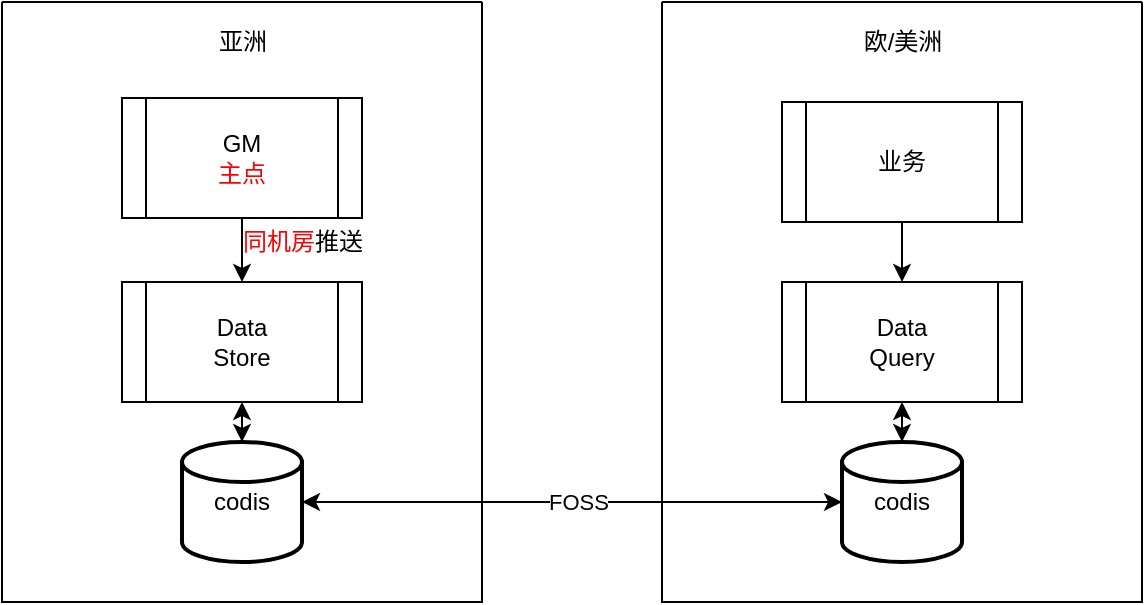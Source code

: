 <mxfile version="16.5.6" type="github">
  <diagram id="dE0KJhFs69BReP3-NwDw" name="Page-1">
    <mxGraphModel dx="1422" dy="771" grid="1" gridSize="10" guides="1" tooltips="1" connect="1" arrows="1" fold="1" page="1" pageScale="1" pageWidth="827" pageHeight="1169" math="0" shadow="0">
      <root>
        <mxCell id="0" />
        <mxCell id="1" parent="0" />
        <mxCell id="a2aKRj5XqUTAodOvIzJf-3" style="edgeStyle=orthogonalEdgeStyle;orthogonalLoop=1;jettySize=auto;html=1;exitX=1;exitY=0.5;exitDx=0;exitDy=0;exitPerimeter=0;rounded=0;startArrow=classic;startFill=1;entryX=0;entryY=0.5;entryDx=0;entryDy=0;entryPerimeter=0;" parent="1" source="a2aKRj5XqUTAodOvIzJf-5" target="a2aKRj5XqUTAodOvIzJf-6" edge="1">
          <mxGeometry relative="1" as="geometry">
            <mxPoint x="560" y="570" as="targetPoint" />
            <mxPoint x="240" y="570" as="sourcePoint" />
          </mxGeometry>
        </mxCell>
        <mxCell id="a2aKRj5XqUTAodOvIzJf-4" value="FOSS" style="edgeLabel;html=1;align=center;verticalAlign=middle;resizable=0;points=[];" parent="a2aKRj5XqUTAodOvIzJf-3" vertex="1" connectable="0">
          <mxGeometry x="-0.119" y="-4" relative="1" as="geometry">
            <mxPoint x="19" y="-4" as="offset" />
          </mxGeometry>
        </mxCell>
        <mxCell id="a2aKRj5XqUTAodOvIzJf-7" value="" style="swimlane;startSize=0;" parent="1" vertex="1">
          <mxGeometry x="120" y="320" width="240" height="300" as="geometry" />
        </mxCell>
        <mxCell id="a2aKRj5XqUTAodOvIzJf-5" value="codis" style="strokeWidth=2;html=1;shape=mxgraph.flowchart.database;whiteSpace=wrap;" parent="a2aKRj5XqUTAodOvIzJf-7" vertex="1">
          <mxGeometry x="90" y="220" width="60" height="60" as="geometry" />
        </mxCell>
        <mxCell id="a2aKRj5XqUTAodOvIzJf-13" style="edgeStyle=orthogonalEdgeStyle;rounded=0;orthogonalLoop=1;jettySize=auto;html=1;exitX=0.5;exitY=1;exitDx=0;exitDy=0;entryX=0.5;entryY=0;entryDx=0;entryDy=0;entryPerimeter=0;startArrow=classic;startFill=1;" parent="a2aKRj5XqUTAodOvIzJf-7" source="a2aKRj5XqUTAodOvIzJf-12" target="a2aKRj5XqUTAodOvIzJf-5" edge="1">
          <mxGeometry relative="1" as="geometry" />
        </mxCell>
        <mxCell id="a2aKRj5XqUTAodOvIzJf-12" value="Data&lt;br&gt;Store" style="shape=process;whiteSpace=wrap;html=1;backgroundOutline=1;" parent="a2aKRj5XqUTAodOvIzJf-7" vertex="1">
          <mxGeometry x="60" y="140" width="120" height="60" as="geometry" />
        </mxCell>
        <mxCell id="a2aKRj5XqUTAodOvIzJf-18" style="edgeStyle=orthogonalEdgeStyle;rounded=0;orthogonalLoop=1;jettySize=auto;html=1;exitX=0.5;exitY=1;exitDx=0;exitDy=0;entryX=0.5;entryY=0;entryDx=0;entryDy=0;startArrow=none;startFill=0;" parent="a2aKRj5XqUTAodOvIzJf-7" source="a2aKRj5XqUTAodOvIzJf-14" target="a2aKRj5XqUTAodOvIzJf-12" edge="1">
          <mxGeometry relative="1" as="geometry" />
        </mxCell>
        <mxCell id="a2aKRj5XqUTAodOvIzJf-14" value="GM&lt;br&gt;&lt;font color=&quot;#ff0000&quot;&gt;主点&lt;/font&gt;" style="shape=process;whiteSpace=wrap;html=1;backgroundOutline=1;" parent="a2aKRj5XqUTAodOvIzJf-7" vertex="1">
          <mxGeometry x="60" y="48" width="120" height="60" as="geometry" />
        </mxCell>
        <mxCell id="a2aKRj5XqUTAodOvIzJf-19" value="&lt;font color=&quot;#ff0000&quot;&gt;同机房&lt;/font&gt;推送" style="text;html=1;align=center;verticalAlign=middle;resizable=0;points=[];autosize=1;strokeColor=none;fillColor=none;" parent="a2aKRj5XqUTAodOvIzJf-7" vertex="1">
          <mxGeometry x="110" y="110" width="80" height="20" as="geometry" />
        </mxCell>
        <mxCell id="a2aKRj5XqUTAodOvIzJf-8" value="亚洲" style="text;html=1;align=center;verticalAlign=middle;resizable=0;points=[];autosize=1;strokeColor=none;fillColor=none;" parent="1" vertex="1">
          <mxGeometry x="220" y="330" width="40" height="20" as="geometry" />
        </mxCell>
        <mxCell id="a2aKRj5XqUTAodOvIzJf-9" value="" style="swimlane;startSize=0;" parent="1" vertex="1">
          <mxGeometry x="450" y="320" width="240" height="300" as="geometry">
            <mxRectangle x="450" y="320" width="50" height="40" as="alternateBounds" />
          </mxGeometry>
        </mxCell>
        <mxCell id="a2aKRj5XqUTAodOvIzJf-17" style="edgeStyle=orthogonalEdgeStyle;rounded=0;orthogonalLoop=1;jettySize=auto;html=1;exitX=0.5;exitY=1;exitDx=0;exitDy=0;entryX=0.5;entryY=0;entryDx=0;entryDy=0;startArrow=none;startFill=0;" parent="a2aKRj5XqUTAodOvIzJf-9" source="a2aKRj5XqUTAodOvIzJf-11" target="a2aKRj5XqUTAodOvIzJf-15" edge="1">
          <mxGeometry relative="1" as="geometry" />
        </mxCell>
        <mxCell id="a2aKRj5XqUTAodOvIzJf-11" value="业务" style="shape=process;whiteSpace=wrap;html=1;backgroundOutline=1;" parent="a2aKRj5XqUTAodOvIzJf-9" vertex="1">
          <mxGeometry x="60" y="50" width="120" height="60" as="geometry" />
        </mxCell>
        <mxCell id="a2aKRj5XqUTAodOvIzJf-16" style="edgeStyle=orthogonalEdgeStyle;rounded=0;orthogonalLoop=1;jettySize=auto;html=1;exitX=0.5;exitY=1;exitDx=0;exitDy=0;entryX=0.5;entryY=0;entryDx=0;entryDy=0;entryPerimeter=0;startArrow=classic;startFill=1;" parent="a2aKRj5XqUTAodOvIzJf-9" source="a2aKRj5XqUTAodOvIzJf-15" target="a2aKRj5XqUTAodOvIzJf-6" edge="1">
          <mxGeometry relative="1" as="geometry" />
        </mxCell>
        <mxCell id="a2aKRj5XqUTAodOvIzJf-15" value="Data&lt;br&gt;Query" style="shape=process;whiteSpace=wrap;html=1;backgroundOutline=1;" parent="a2aKRj5XqUTAodOvIzJf-9" vertex="1">
          <mxGeometry x="60" y="140" width="120" height="60" as="geometry" />
        </mxCell>
        <mxCell id="a2aKRj5XqUTAodOvIzJf-6" value="codis" style="strokeWidth=2;html=1;shape=mxgraph.flowchart.database;whiteSpace=wrap;" parent="a2aKRj5XqUTAodOvIzJf-9" vertex="1">
          <mxGeometry x="90" y="220" width="60" height="60" as="geometry" />
        </mxCell>
        <mxCell id="a2aKRj5XqUTAodOvIzJf-10" value="欧/美洲" style="text;html=1;align=center;verticalAlign=middle;resizable=0;points=[];autosize=1;strokeColor=none;fillColor=none;" parent="1" vertex="1">
          <mxGeometry x="545" y="330" width="50" height="20" as="geometry" />
        </mxCell>
      </root>
    </mxGraphModel>
  </diagram>
</mxfile>
